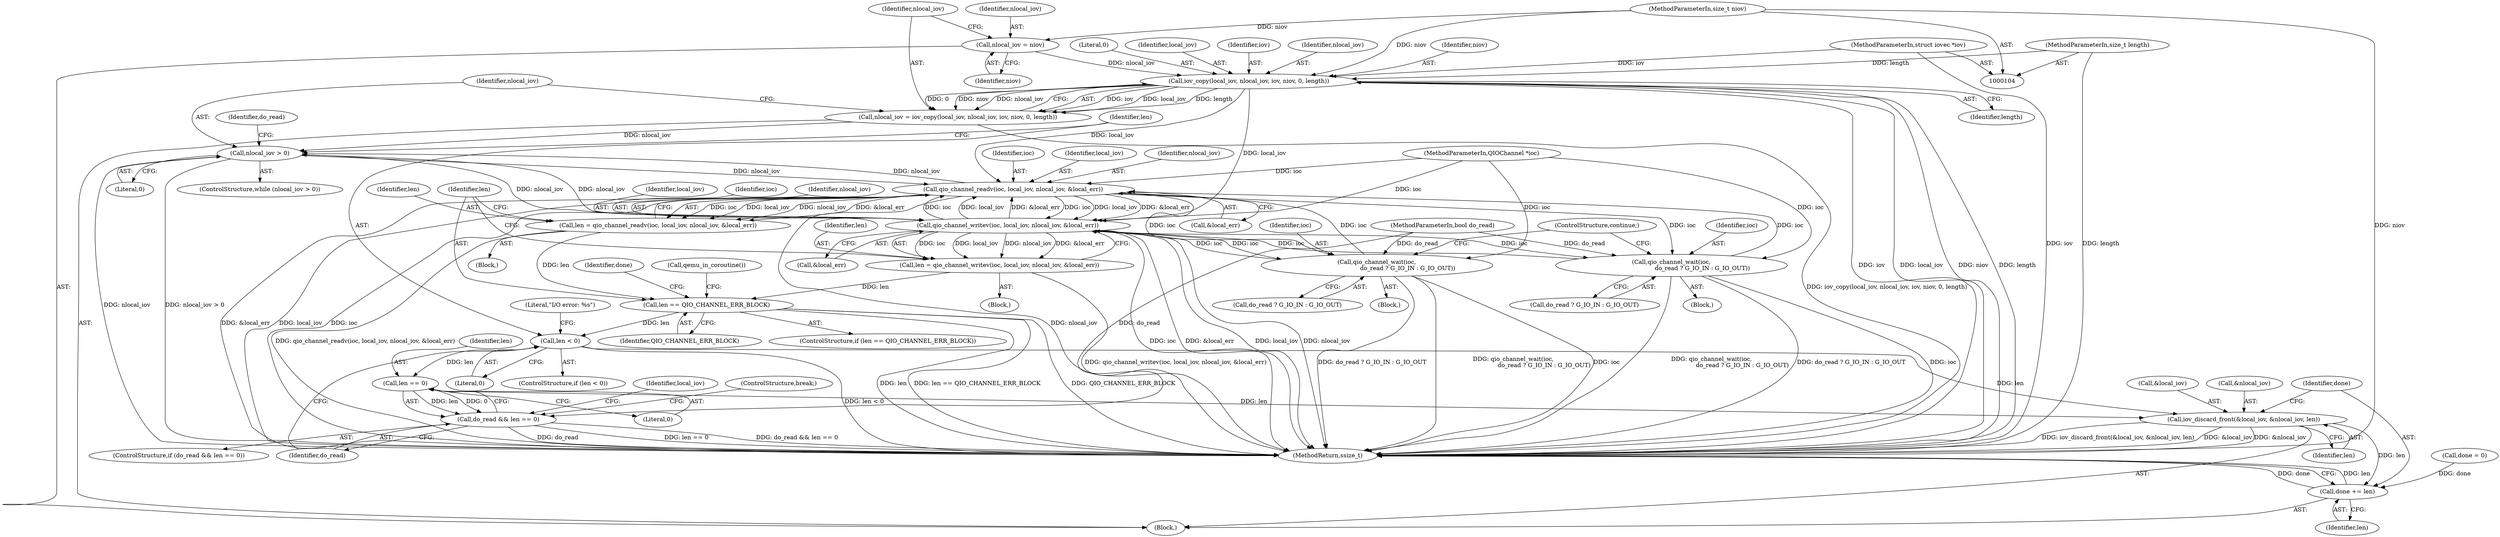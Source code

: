 digraph "0_qemu_ff82911cd3f69f028f2537825c9720ff78bc3f19_1@pointer" {
"1000129" [label="(Call,iov_copy(local_iov, nlocal_iov, iov, niov, 0, length))"];
"1000124" [label="(Call,nlocal_iov = niov)"];
"1000107" [label="(MethodParameterIn,size_t niov)"];
"1000106" [label="(MethodParameterIn,struct iovec *iov)"];
"1000108" [label="(MethodParameterIn,size_t length)"];
"1000127" [label="(Call,nlocal_iov = iov_copy(local_iov, nlocal_iov, iov, niov, 0, length))"];
"1000137" [label="(Call,nlocal_iov > 0)"];
"1000147" [label="(Call,qio_channel_readv(ioc, local_iov, nlocal_iov, &local_err))"];
"1000145" [label="(Call,len = qio_channel_readv(ioc, local_iov, nlocal_iov, &local_err))"];
"1000164" [label="(Call,len == QIO_CHANNEL_ERR_BLOCK)"];
"1000204" [label="(Call,len < 0)"];
"1000222" [label="(Call,len == 0)"];
"1000220" [label="(Call,do_read && len == 0)"];
"1000227" [label="(Call,iov_discard_front(&local_iov, &nlocal_iov, len))"];
"1000233" [label="(Call,done += len)"];
"1000157" [label="(Call,qio_channel_writev(ioc, local_iov, nlocal_iov, &local_err))"];
"1000155" [label="(Call,len = qio_channel_writev(ioc, local_iov, nlocal_iov, &local_err))"];
"1000176" [label="(Call,qio_channel_wait(ioc,\n                                 do_read ? G_IO_IN : G_IO_OUT))"];
"1000191" [label="(Call,qio_channel_wait(ioc,\n                                 do_read ? G_IO_IN : G_IO_OUT))"];
"1000209" [label="(Literal,\"I/O error: %s\")"];
"1000227" [label="(Call,iov_discard_front(&local_iov, &nlocal_iov, len))"];
"1000133" [label="(Identifier,niov)"];
"1000143" [label="(Identifier,do_read)"];
"1000204" [label="(Call,len < 0)"];
"1000224" [label="(Literal,0)"];
"1000124" [label="(Call,nlocal_iov = niov)"];
"1000161" [label="(Call,&local_err)"];
"1000177" [label="(Identifier,ioc)"];
"1000190" [label="(Block,)"];
"1000192" [label="(Identifier,ioc)"];
"1000226" [label="(ControlStructure,break;)"];
"1000156" [label="(Identifier,len)"];
"1000128" [label="(Identifier,nlocal_iov)"];
"1000137" [label="(Call,nlocal_iov > 0)"];
"1000220" [label="(Call,do_read && len == 0)"];
"1000150" [label="(Identifier,nlocal_iov)"];
"1000134" [label="(Literal,0)"];
"1000203" [label="(ControlStructure,if (len < 0))"];
"1000125" [label="(Identifier,nlocal_iov)"];
"1000166" [label="(Identifier,QIO_CHANNEL_ERR_BLOCK)"];
"1000155" [label="(Call,len = qio_channel_writev(ioc, local_iov, nlocal_iov, &local_err))"];
"1000164" [label="(Call,len == QIO_CHANNEL_ERR_BLOCK)"];
"1000230" [label="(Call,&nlocal_iov)"];
"1000159" [label="(Identifier,local_iov)"];
"1000191" [label="(Call,qio_channel_wait(ioc,\n                                 do_read ? G_IO_IN : G_IO_OUT))"];
"1000110" [label="(Block,)"];
"1000105" [label="(MethodParameterIn,QIOChannel *ioc)"];
"1000219" [label="(ControlStructure,if (do_read && len == 0))"];
"1000129" [label="(Call,iov_copy(local_iov, nlocal_iov, iov, niov, 0, length))"];
"1000145" [label="(Call,len = qio_channel_readv(ioc, local_iov, nlocal_iov, &local_err))"];
"1000234" [label="(Identifier,done)"];
"1000138" [label="(Identifier,nlocal_iov)"];
"1000157" [label="(Call,qio_channel_writev(ioc, local_iov, nlocal_iov, &local_err))"];
"1000108" [label="(MethodParameterIn,size_t length)"];
"1000127" [label="(Call,nlocal_iov = iov_copy(local_iov, nlocal_iov, iov, niov, 0, length))"];
"1000126" [label="(Identifier,niov)"];
"1000130" [label="(Identifier,local_iov)"];
"1000144" [label="(Block,)"];
"1000205" [label="(Identifier,len)"];
"1000229" [label="(Identifier,local_iov)"];
"1000178" [label="(Call,do_read ? G_IO_IN : G_IO_OUT)"];
"1000236" [label="(MethodReturn,ssize_t)"];
"1000189" [label="(Identifier,done)"];
"1000176" [label="(Call,qio_channel_wait(ioc,\n                                 do_read ? G_IO_IN : G_IO_OUT))"];
"1000233" [label="(Call,done += len)"];
"1000107" [label="(MethodParameterIn,size_t niov)"];
"1000135" [label="(Identifier,length)"];
"1000146" [label="(Identifier,len)"];
"1000106" [label="(MethodParameterIn,struct iovec *iov)"];
"1000112" [label="(Call,done = 0)"];
"1000235" [label="(Identifier,len)"];
"1000221" [label="(Identifier,do_read)"];
"1000139" [label="(Literal,0)"];
"1000206" [label="(Literal,0)"];
"1000158" [label="(Identifier,ioc)"];
"1000175" [label="(Block,)"];
"1000148" [label="(Identifier,ioc)"];
"1000228" [label="(Call,&local_iov)"];
"1000149" [label="(Identifier,local_iov)"];
"1000163" [label="(ControlStructure,if (len == QIO_CHANNEL_ERR_BLOCK))"];
"1000109" [label="(MethodParameterIn,bool do_read)"];
"1000132" [label="(Identifier,iov)"];
"1000223" [label="(Identifier,len)"];
"1000232" [label="(Identifier,len)"];
"1000154" [label="(Block,)"];
"1000147" [label="(Call,qio_channel_readv(ioc, local_iov, nlocal_iov, &local_err))"];
"1000160" [label="(Identifier,nlocal_iov)"];
"1000202" [label="(ControlStructure,continue;)"];
"1000131" [label="(Identifier,nlocal_iov)"];
"1000222" [label="(Call,len == 0)"];
"1000193" [label="(Call,do_read ? G_IO_IN : G_IO_OUT)"];
"1000151" [label="(Call,&local_err)"];
"1000169" [label="(Call,qemu_in_coroutine())"];
"1000165" [label="(Identifier,len)"];
"1000136" [label="(ControlStructure,while (nlocal_iov > 0))"];
"1000129" -> "1000127"  [label="AST: "];
"1000129" -> "1000135"  [label="CFG: "];
"1000130" -> "1000129"  [label="AST: "];
"1000131" -> "1000129"  [label="AST: "];
"1000132" -> "1000129"  [label="AST: "];
"1000133" -> "1000129"  [label="AST: "];
"1000134" -> "1000129"  [label="AST: "];
"1000135" -> "1000129"  [label="AST: "];
"1000127" -> "1000129"  [label="CFG: "];
"1000129" -> "1000236"  [label="DDG: iov"];
"1000129" -> "1000236"  [label="DDG: local_iov"];
"1000129" -> "1000236"  [label="DDG: niov"];
"1000129" -> "1000236"  [label="DDG: length"];
"1000129" -> "1000127"  [label="DDG: iov"];
"1000129" -> "1000127"  [label="DDG: local_iov"];
"1000129" -> "1000127"  [label="DDG: length"];
"1000129" -> "1000127"  [label="DDG: 0"];
"1000129" -> "1000127"  [label="DDG: niov"];
"1000129" -> "1000127"  [label="DDG: nlocal_iov"];
"1000124" -> "1000129"  [label="DDG: nlocal_iov"];
"1000106" -> "1000129"  [label="DDG: iov"];
"1000107" -> "1000129"  [label="DDG: niov"];
"1000108" -> "1000129"  [label="DDG: length"];
"1000129" -> "1000147"  [label="DDG: local_iov"];
"1000129" -> "1000157"  [label="DDG: local_iov"];
"1000124" -> "1000110"  [label="AST: "];
"1000124" -> "1000126"  [label="CFG: "];
"1000125" -> "1000124"  [label="AST: "];
"1000126" -> "1000124"  [label="AST: "];
"1000128" -> "1000124"  [label="CFG: "];
"1000107" -> "1000124"  [label="DDG: niov"];
"1000107" -> "1000104"  [label="AST: "];
"1000107" -> "1000236"  [label="DDG: niov"];
"1000106" -> "1000104"  [label="AST: "];
"1000106" -> "1000236"  [label="DDG: iov"];
"1000108" -> "1000104"  [label="AST: "];
"1000108" -> "1000236"  [label="DDG: length"];
"1000127" -> "1000110"  [label="AST: "];
"1000128" -> "1000127"  [label="AST: "];
"1000138" -> "1000127"  [label="CFG: "];
"1000127" -> "1000236"  [label="DDG: iov_copy(local_iov, nlocal_iov, iov, niov, 0, length)"];
"1000127" -> "1000137"  [label="DDG: nlocal_iov"];
"1000137" -> "1000136"  [label="AST: "];
"1000137" -> "1000139"  [label="CFG: "];
"1000138" -> "1000137"  [label="AST: "];
"1000139" -> "1000137"  [label="AST: "];
"1000143" -> "1000137"  [label="CFG: "];
"1000205" -> "1000137"  [label="CFG: "];
"1000137" -> "1000236"  [label="DDG: nlocal_iov"];
"1000137" -> "1000236"  [label="DDG: nlocal_iov > 0"];
"1000157" -> "1000137"  [label="DDG: nlocal_iov"];
"1000147" -> "1000137"  [label="DDG: nlocal_iov"];
"1000137" -> "1000147"  [label="DDG: nlocal_iov"];
"1000137" -> "1000157"  [label="DDG: nlocal_iov"];
"1000147" -> "1000145"  [label="AST: "];
"1000147" -> "1000151"  [label="CFG: "];
"1000148" -> "1000147"  [label="AST: "];
"1000149" -> "1000147"  [label="AST: "];
"1000150" -> "1000147"  [label="AST: "];
"1000151" -> "1000147"  [label="AST: "];
"1000145" -> "1000147"  [label="CFG: "];
"1000147" -> "1000236"  [label="DDG: &local_err"];
"1000147" -> "1000236"  [label="DDG: local_iov"];
"1000147" -> "1000236"  [label="DDG: ioc"];
"1000147" -> "1000236"  [label="DDG: nlocal_iov"];
"1000147" -> "1000145"  [label="DDG: ioc"];
"1000147" -> "1000145"  [label="DDG: local_iov"];
"1000147" -> "1000145"  [label="DDG: nlocal_iov"];
"1000147" -> "1000145"  [label="DDG: &local_err"];
"1000157" -> "1000147"  [label="DDG: ioc"];
"1000157" -> "1000147"  [label="DDG: local_iov"];
"1000157" -> "1000147"  [label="DDG: &local_err"];
"1000176" -> "1000147"  [label="DDG: ioc"];
"1000191" -> "1000147"  [label="DDG: ioc"];
"1000105" -> "1000147"  [label="DDG: ioc"];
"1000147" -> "1000157"  [label="DDG: ioc"];
"1000147" -> "1000157"  [label="DDG: local_iov"];
"1000147" -> "1000157"  [label="DDG: &local_err"];
"1000147" -> "1000176"  [label="DDG: ioc"];
"1000147" -> "1000191"  [label="DDG: ioc"];
"1000145" -> "1000144"  [label="AST: "];
"1000146" -> "1000145"  [label="AST: "];
"1000165" -> "1000145"  [label="CFG: "];
"1000145" -> "1000236"  [label="DDG: qio_channel_readv(ioc, local_iov, nlocal_iov, &local_err)"];
"1000145" -> "1000164"  [label="DDG: len"];
"1000164" -> "1000163"  [label="AST: "];
"1000164" -> "1000166"  [label="CFG: "];
"1000165" -> "1000164"  [label="AST: "];
"1000166" -> "1000164"  [label="AST: "];
"1000169" -> "1000164"  [label="CFG: "];
"1000189" -> "1000164"  [label="CFG: "];
"1000164" -> "1000236"  [label="DDG: len == QIO_CHANNEL_ERR_BLOCK"];
"1000164" -> "1000236"  [label="DDG: QIO_CHANNEL_ERR_BLOCK"];
"1000164" -> "1000236"  [label="DDG: len"];
"1000155" -> "1000164"  [label="DDG: len"];
"1000164" -> "1000204"  [label="DDG: len"];
"1000204" -> "1000203"  [label="AST: "];
"1000204" -> "1000206"  [label="CFG: "];
"1000205" -> "1000204"  [label="AST: "];
"1000206" -> "1000204"  [label="AST: "];
"1000209" -> "1000204"  [label="CFG: "];
"1000221" -> "1000204"  [label="CFG: "];
"1000204" -> "1000236"  [label="DDG: len < 0"];
"1000204" -> "1000222"  [label="DDG: len"];
"1000204" -> "1000227"  [label="DDG: len"];
"1000222" -> "1000220"  [label="AST: "];
"1000222" -> "1000224"  [label="CFG: "];
"1000223" -> "1000222"  [label="AST: "];
"1000224" -> "1000222"  [label="AST: "];
"1000220" -> "1000222"  [label="CFG: "];
"1000222" -> "1000220"  [label="DDG: len"];
"1000222" -> "1000220"  [label="DDG: 0"];
"1000222" -> "1000227"  [label="DDG: len"];
"1000220" -> "1000219"  [label="AST: "];
"1000220" -> "1000221"  [label="CFG: "];
"1000221" -> "1000220"  [label="AST: "];
"1000226" -> "1000220"  [label="CFG: "];
"1000229" -> "1000220"  [label="CFG: "];
"1000220" -> "1000236"  [label="DDG: do_read"];
"1000220" -> "1000236"  [label="DDG: len == 0"];
"1000220" -> "1000236"  [label="DDG: do_read && len == 0"];
"1000109" -> "1000220"  [label="DDG: do_read"];
"1000227" -> "1000110"  [label="AST: "];
"1000227" -> "1000232"  [label="CFG: "];
"1000228" -> "1000227"  [label="AST: "];
"1000230" -> "1000227"  [label="AST: "];
"1000232" -> "1000227"  [label="AST: "];
"1000234" -> "1000227"  [label="CFG: "];
"1000227" -> "1000236"  [label="DDG: iov_discard_front(&local_iov, &nlocal_iov, len)"];
"1000227" -> "1000236"  [label="DDG: &local_iov"];
"1000227" -> "1000236"  [label="DDG: &nlocal_iov"];
"1000227" -> "1000233"  [label="DDG: len"];
"1000233" -> "1000110"  [label="AST: "];
"1000233" -> "1000235"  [label="CFG: "];
"1000234" -> "1000233"  [label="AST: "];
"1000235" -> "1000233"  [label="AST: "];
"1000236" -> "1000233"  [label="CFG: "];
"1000233" -> "1000236"  [label="DDG: len"];
"1000233" -> "1000236"  [label="DDG: done"];
"1000112" -> "1000233"  [label="DDG: done"];
"1000157" -> "1000155"  [label="AST: "];
"1000157" -> "1000161"  [label="CFG: "];
"1000158" -> "1000157"  [label="AST: "];
"1000159" -> "1000157"  [label="AST: "];
"1000160" -> "1000157"  [label="AST: "];
"1000161" -> "1000157"  [label="AST: "];
"1000155" -> "1000157"  [label="CFG: "];
"1000157" -> "1000236"  [label="DDG: local_iov"];
"1000157" -> "1000236"  [label="DDG: nlocal_iov"];
"1000157" -> "1000236"  [label="DDG: ioc"];
"1000157" -> "1000236"  [label="DDG: &local_err"];
"1000157" -> "1000155"  [label="DDG: ioc"];
"1000157" -> "1000155"  [label="DDG: local_iov"];
"1000157" -> "1000155"  [label="DDG: nlocal_iov"];
"1000157" -> "1000155"  [label="DDG: &local_err"];
"1000176" -> "1000157"  [label="DDG: ioc"];
"1000191" -> "1000157"  [label="DDG: ioc"];
"1000105" -> "1000157"  [label="DDG: ioc"];
"1000157" -> "1000176"  [label="DDG: ioc"];
"1000157" -> "1000191"  [label="DDG: ioc"];
"1000155" -> "1000154"  [label="AST: "];
"1000156" -> "1000155"  [label="AST: "];
"1000165" -> "1000155"  [label="CFG: "];
"1000155" -> "1000236"  [label="DDG: qio_channel_writev(ioc, local_iov, nlocal_iov, &local_err)"];
"1000176" -> "1000175"  [label="AST: "];
"1000176" -> "1000178"  [label="CFG: "];
"1000177" -> "1000176"  [label="AST: "];
"1000178" -> "1000176"  [label="AST: "];
"1000202" -> "1000176"  [label="CFG: "];
"1000176" -> "1000236"  [label="DDG: do_read ? G_IO_IN : G_IO_OUT"];
"1000176" -> "1000236"  [label="DDG: qio_channel_wait(ioc,\n                                 do_read ? G_IO_IN : G_IO_OUT)"];
"1000176" -> "1000236"  [label="DDG: ioc"];
"1000105" -> "1000176"  [label="DDG: ioc"];
"1000109" -> "1000176"  [label="DDG: do_read"];
"1000191" -> "1000190"  [label="AST: "];
"1000191" -> "1000193"  [label="CFG: "];
"1000192" -> "1000191"  [label="AST: "];
"1000193" -> "1000191"  [label="AST: "];
"1000202" -> "1000191"  [label="CFG: "];
"1000191" -> "1000236"  [label="DDG: qio_channel_wait(ioc,\n                                 do_read ? G_IO_IN : G_IO_OUT)"];
"1000191" -> "1000236"  [label="DDG: do_read ? G_IO_IN : G_IO_OUT"];
"1000191" -> "1000236"  [label="DDG: ioc"];
"1000105" -> "1000191"  [label="DDG: ioc"];
"1000109" -> "1000191"  [label="DDG: do_read"];
}
